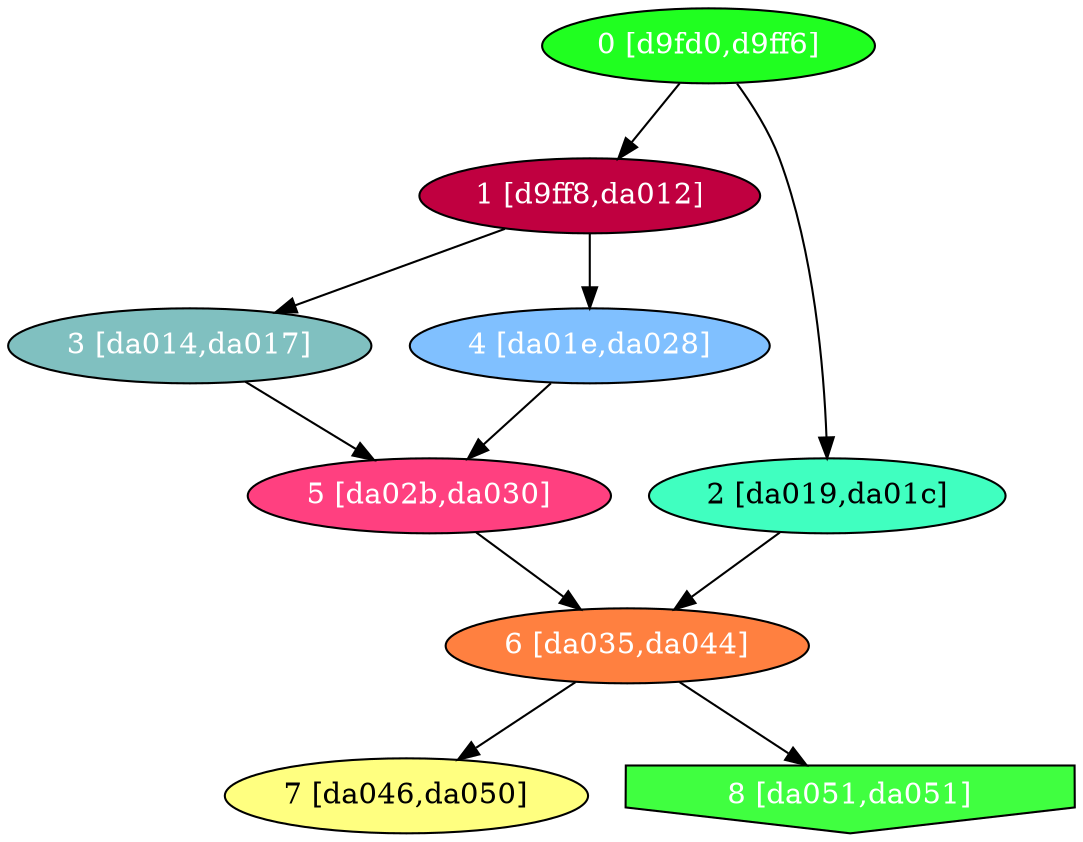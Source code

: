 diGraph libnss3{
	libnss3_0  [style=filled fillcolor="#20FF20" fontcolor="#ffffff" shape=oval label="0 [d9fd0,d9ff6]"]
	libnss3_1  [style=filled fillcolor="#C00040" fontcolor="#ffffff" shape=oval label="1 [d9ff8,da012]"]
	libnss3_2  [style=filled fillcolor="#40FFC0" fontcolor="#000000" shape=oval label="2 [da019,da01c]"]
	libnss3_3  [style=filled fillcolor="#80C0C0" fontcolor="#ffffff" shape=oval label="3 [da014,da017]"]
	libnss3_4  [style=filled fillcolor="#80C0FF" fontcolor="#ffffff" shape=oval label="4 [da01e,da028]"]
	libnss3_5  [style=filled fillcolor="#FF4080" fontcolor="#ffffff" shape=oval label="5 [da02b,da030]"]
	libnss3_6  [style=filled fillcolor="#FF8040" fontcolor="#ffffff" shape=oval label="6 [da035,da044]"]
	libnss3_7  [style=filled fillcolor="#FFFF80" fontcolor="#000000" shape=oval label="7 [da046,da050]"]
	libnss3_8  [style=filled fillcolor="#40FF40" fontcolor="#ffffff" shape=invhouse label="8 [da051,da051]"]

	libnss3_0 -> libnss3_1
	libnss3_0 -> libnss3_2
	libnss3_1 -> libnss3_3
	libnss3_1 -> libnss3_4
	libnss3_2 -> libnss3_6
	libnss3_3 -> libnss3_5
	libnss3_4 -> libnss3_5
	libnss3_5 -> libnss3_6
	libnss3_6 -> libnss3_7
	libnss3_6 -> libnss3_8
}